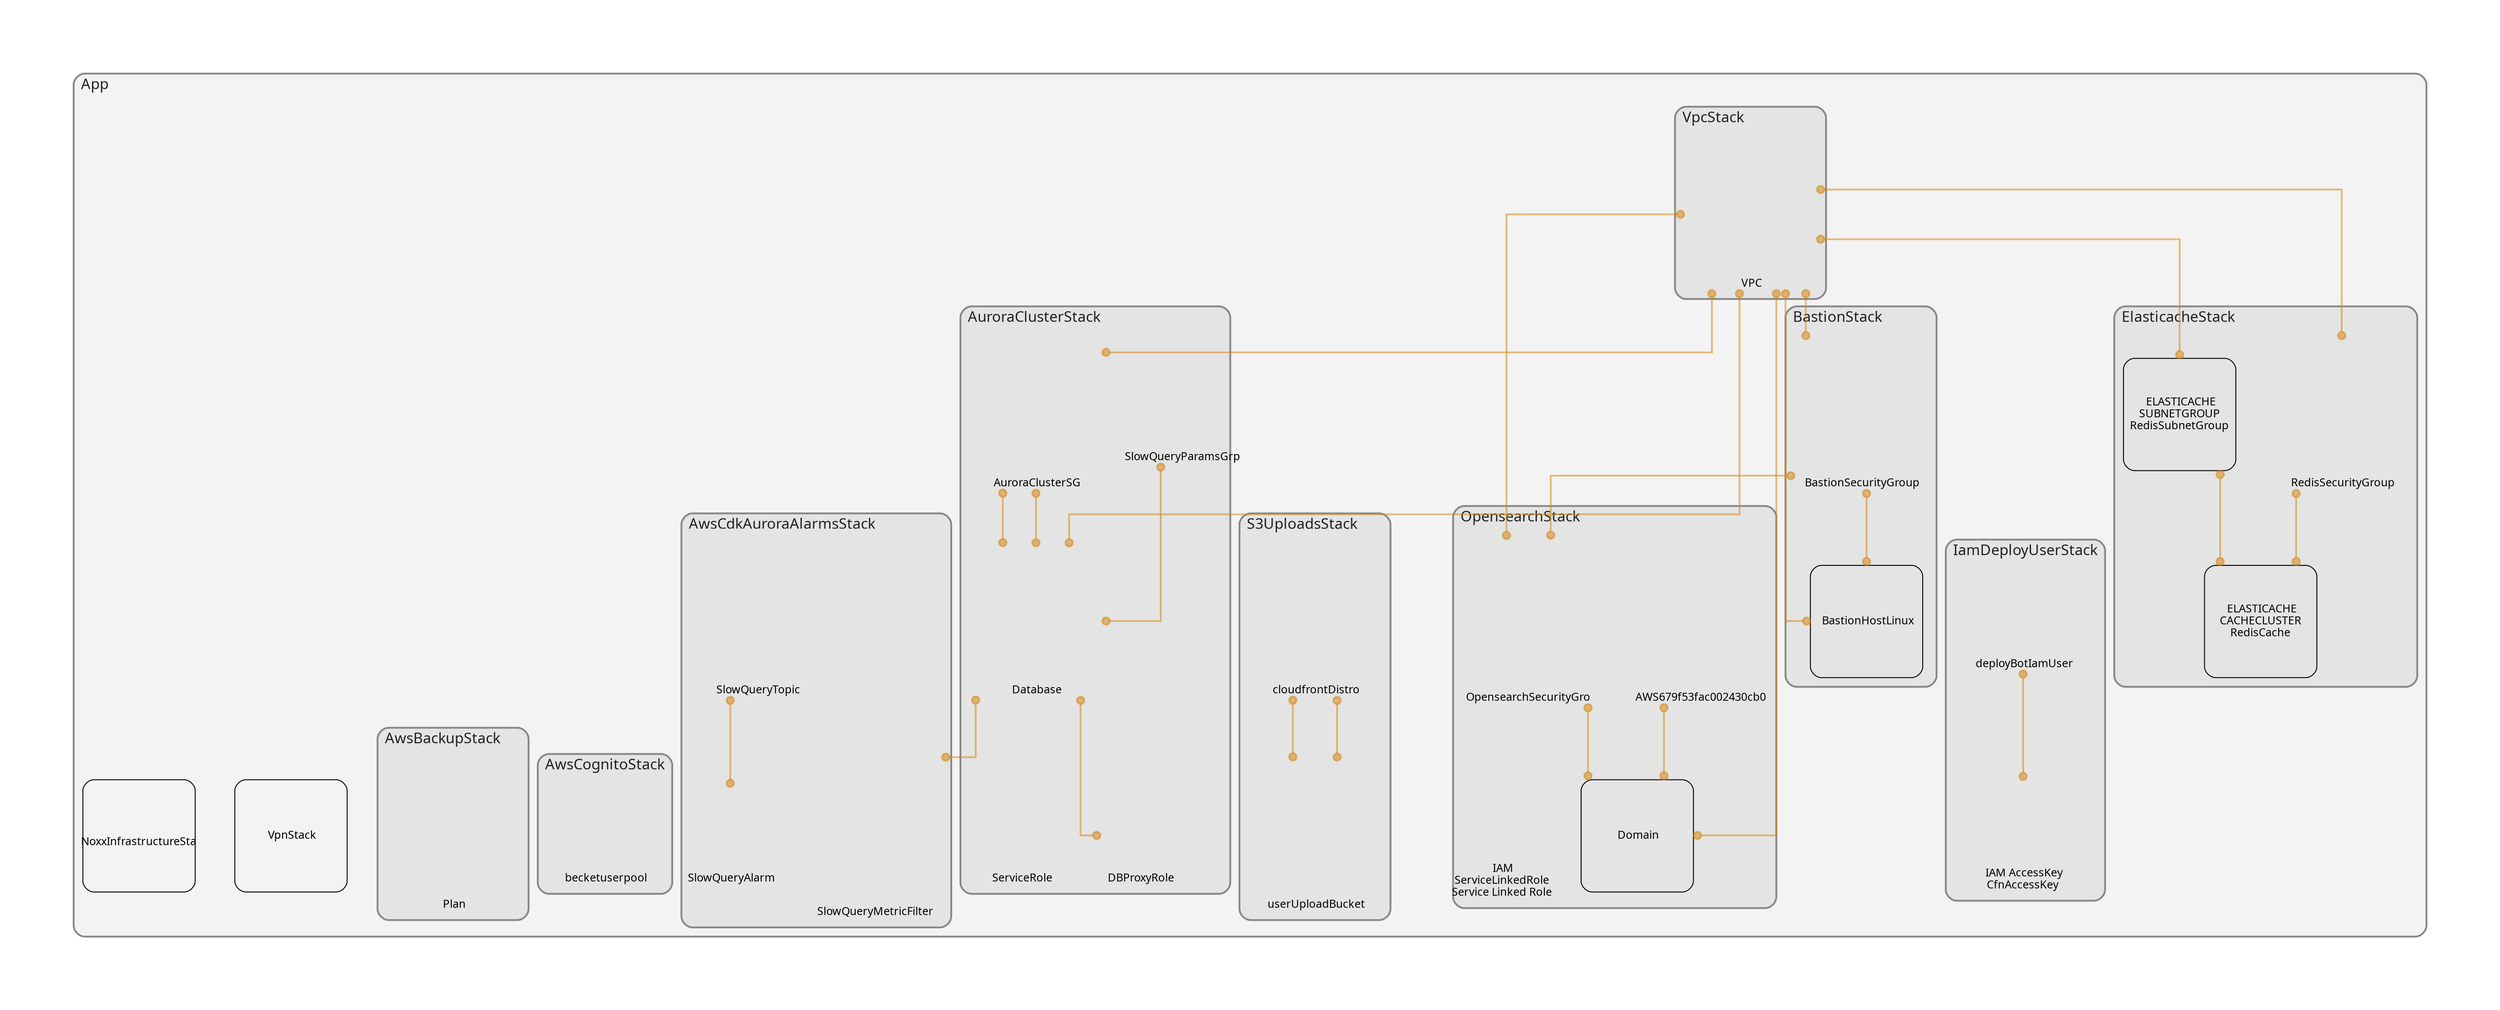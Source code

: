 digraph "Diagram" {
  splines = "ortho";
  pad = "1.0";
  nodesep = "0.60";
  ranksep = "0.75";
  fontname = "Sans-Serif";
  fontsize = "15";
  dpi = "200";
  rankdir = "BT";
  compound = "true";
  fontcolor = "#222222";
  edge [
    color = "#D5871488",
    penwidth = 2,
    arrowhead = "dot",
    arrowtail = "dot",
  ];
  node [
    shape = "box",
    style = "rounded",
    fixedsize = true,
    width = 1.7,
    height = 1.7,
    labelloc = "c",
    imagescale = true,
    fontname = "Sans-Serif",
    fontsize = 8,
    margin = 8,
  ];
  subgraph "App" {
    subgraph "cluster-SubGraph.App" {
      graph [
        label = "App",
        labelloc = "b",
        labeljust = "l",
        margin = "10",
        fontsize = "16",
        penwidth = "2",
        pencolor = "#888888",
        style = "filled,rounded",
        fillcolor = "#f3f3f3",
      ];
      "VpnStack" [
        label = " VpnStack",
        fontsize = 12,
      ];
      "NoxxInfrastructureStack" [
        label = "\nNoxxInfrastructureSta",
        fontsize = 12,
      ];
      subgraph "cluster-SubGraph.VpcStack" {
        graph [
          label = "VpcStack",
          labelloc = "b",
          labeljust = "l",
          margin = "10",
          fontsize = "16",
          penwidth = "2",
          pencolor = "#888888",
          style = "filled,rounded",
          fillcolor = "#e4e4e4",
        ];
        "VpcStack/VPC" [
          label = " VPC",
          fontsize = 12,
          image = "/Users/cody/workspace/beckett/infrastructure/node_modules/cdk-dia/icons/aws/Service/Arch_Networking-Content/64/Arch_Amazon-Virtual-Private-Cloud_64@5x.png",
          imagescale = "true",
          imagepos = "tc",
          penwidth = "0",
          shape = "node",
          fixedsize = "true",
          labelloc = "b",
          width = 2,
          height = 2.266,
        ];
      }
      subgraph "cluster-SubGraph.AuroraClusterStack" {
        graph [
          label = "AuroraClusterStack",
          labelloc = "b",
          labeljust = "l",
          margin = "10",
          fontsize = "16",
          penwidth = "2",
          pencolor = "#888888",
          style = "filled,rounded",
          fillcolor = "#e4e4e4",
        ];
        "AuroraClusterStack/SlowQueryParamsGrp" [
          label = " SlowQueryParamsGrp",
          fontsize = 12,
          image = "/Users/cody/workspace/beckett/infrastructure/node_modules/cdk-dia/icons/aws/Service/Arch_Database/64/Arch_Amazon-RDS_64@5x.png",
          imagescale = "true",
          imagepos = "tc",
          penwidth = "0",
          shape = "node",
          fixedsize = "true",
          labelloc = "b",
          width = 1.2,
          height = 1.466,
        ];
        "AuroraClusterStack/AuroraClusterSG" [
          label = " AuroraClusterSG",
          fontsize = 12,
          image = "/Users/cody/workspace/beckett/infrastructure/node_modules/cdk-dia/icons/aws/security_group.png",
          imagescale = "true",
          imagepos = "tc",
          penwidth = "0",
          shape = "node",
          fixedsize = "true",
          labelloc = "b",
          width = 2,
          height = 2.266,
        ];
        "AuroraClusterStack/Database" [
          label = " Database",
          fontsize = 12,
          image = "/Users/cody/workspace/beckett/infrastructure/node_modules/cdk-dia/icons/aws/Service/Arch_Database/64/Arch_Amazon-RDS_64@5x.png",
          imagescale = "true",
          imagepos = "tc",
          penwidth = "0",
          shape = "node",
          fixedsize = "true",
          labelloc = "b",
          width = 2,
          height = 2.266,
        ];
        "AuroraClusterStack/DBProxyRole" [
          label = " DBProxyRole",
          fontsize = 12,
          image = "/Users/cody/workspace/beckett/infrastructure/node_modules/cdk-dia/icons/aws/Service/Arch_Security-Identity-Compliance/64/Arch_AWS-Identity-and-Access-Management_64@5x.png",
          imagescale = "true",
          imagepos = "tc",
          penwidth = "0",
          shape = "node",
          fixedsize = "true",
          labelloc = "b",
          width = 1.2,
          height = 1.466,
        ];
        "AuroraClusterStack/LogRetentionaae0aa3c5b4d4f87b02d85b201efdd8a/ServiceRole" [
          label = " ServiceRole",
          fontsize = 12,
          image = "/Users/cody/workspace/beckett/infrastructure/node_modules/cdk-dia/icons/aws/Service/Arch_Security-Identity-Compliance/64/Arch_AWS-Identity-and-Access-Management_64@5x.png",
          imagescale = "true",
          imagepos = "tc",
          penwidth = "0",
          shape = "node",
          fixedsize = "true",
          labelloc = "b",
          width = 1.2,
          height = 1.466,
        ];
      }
      subgraph "cluster-SubGraph.BastionStack" {
        graph [
          label = "BastionStack",
          labelloc = "b",
          labeljust = "l",
          margin = "10",
          fontsize = "16",
          penwidth = "2",
          pencolor = "#888888",
          style = "filled,rounded",
          fillcolor = "#e4e4e4",
        ];
        "BastionStack/BastionSecurityGroup" [
          label = " BastionSecurityGroup",
          fontsize = 12,
          image = "/Users/cody/workspace/beckett/infrastructure/node_modules/cdk-dia/icons/aws/security_group.png",
          imagescale = "true",
          imagepos = "tc",
          penwidth = "0",
          shape = "node",
          fixedsize = "true",
          labelloc = "b",
          width = 2,
          height = 2.266,
        ];
        "BastionStack/BastionHostLinux" [
          label = " BastionHostLinux",
          fontsize = 12,
        ];
      }
      subgraph "cluster-SubGraph.ElasticacheStack" {
        graph [
          label = "ElasticacheStack",
          labelloc = "b",
          labeljust = "l",
          margin = "10",
          fontsize = "16",
          penwidth = "2",
          pencolor = "#888888",
          style = "filled,rounded",
          fillcolor = "#e4e4e4",
        ];
        "ElasticacheStack/RedisSubnetGroup" [
          label = " ELASTICACHE\nSUBNETGROUP\nRedisSubnetGroup",
          fontsize = 12,
        ];
        "ElasticacheStack/RedisSecurityGroup" [
          label = " RedisSecurityGroup",
          fontsize = 12,
          image = "/Users/cody/workspace/beckett/infrastructure/node_modules/cdk-dia/icons/aws/security_group.png",
          imagescale = "true",
          imagepos = "tc",
          penwidth = "0",
          shape = "node",
          fixedsize = "true",
          labelloc = "b",
          width = 2,
          height = 2.266,
        ];
        "ElasticacheStack/RedisCache" [
          label = " ELASTICACHE\nCACHECLUSTER\nRedisCache",
          fontsize = 12,
        ];
      }
      subgraph "cluster-SubGraph.IamDeployUserStack" {
        graph [
          label = "IamDeployUserStack",
          labelloc = "b",
          labeljust = "l",
          margin = "10",
          fontsize = "16",
          penwidth = "2",
          pencolor = "#888888",
          style = "filled,rounded",
          fillcolor = "#e4e4e4",
        ];
        "IamDeployUserStack/deployBotIamUser" [
          label = " deployBotIamUser",
          fontsize = 12,
          image = "/Users/cody/workspace/beckett/infrastructure/node_modules/cdk-dia/icons/aws/Service/Arch_Security-Identity-Compliance/64/Arch_AWS-Identity-and-Access-Management_64@5x.png",
          imagescale = "true",
          imagepos = "tc",
          penwidth = "0",
          shape = "node",
          fixedsize = "true",
          labelloc = "b",
          width = 1.2,
          height = 1.466,
        ];
        "IamDeployUserStack/CfnAccessKey" [
          label = " IAM AccessKey\nCfnAccessKey",
          fontsize = 12,
          image = "/Users/cody/workspace/beckett/infrastructure/node_modules/cdk-dia/icons/aws/Service/Arch_Security-Identity-Compliance/64/Arch_AWS-Identity-and-Access-Management_64@5x.png",
          imagescale = "true",
          imagepos = "tc",
          penwidth = "0",
          shape = "node",
          fixedsize = "true",
          labelloc = "b",
          width = 1.2,
          height = 1.682,
        ];
      }
      subgraph "cluster-SubGraph.OpensearchStack" {
        graph [
          label = "OpensearchStack",
          labelloc = "b",
          labeljust = "l",
          margin = "10",
          fontsize = "16",
          penwidth = "2",
          pencolor = "#888888",
          style = "filled,rounded",
          fillcolor = "#e4e4e4",
        ];
        "OpensearchStack/OpensearchSecurityGroup" [
          label = "\nOpensearchSecurityGro",
          fontsize = 12,
          image = "/Users/cody/workspace/beckett/infrastructure/node_modules/cdk-dia/icons/aws/security_group.png",
          imagescale = "true",
          imagepos = "tc",
          penwidth = "0",
          shape = "node",
          fixedsize = "true",
          labelloc = "b",
          width = 2,
          height = 2.4819999999999998,
        ];
        "OpensearchStack/Domain" [
          label = " Domain",
          fontsize = 12,
        ];
        "OpensearchStack/AWS679f53fac002430cb0da5b7982bd2287" [
          label = "\nAWS679f53fac002430cb0",
          fontsize = 12,
          image = "/Users/cody/workspace/beckett/infrastructure/node_modules/cdk-dia/icons/aws/Service/Arch_Compute/64/Arch_AWS-Lambda_64@5x.png",
          imagescale = "true",
          imagepos = "tc",
          penwidth = "0",
          shape = "node",
          fixedsize = "true",
          labelloc = "b",
          width = 2,
          height = 2.4819999999999998,
        ];
        "OpensearchStack/Service Linked Role" [
          label = " IAM\nServiceLinkedRole\nService Linked Role",
          fontsize = 12,
          image = "/Users/cody/workspace/beckett/infrastructure/node_modules/cdk-dia/icons/aws/Service/Arch_Security-Identity-Compliance/64/Arch_AWS-Identity-and-Access-Management_64@5x.png",
          imagescale = "true",
          imagepos = "tc",
          penwidth = "0",
          shape = "node",
          fixedsize = "true",
          labelloc = "b",
          width = 1.2,
          height = 1.898,
        ];
      }
      subgraph "cluster-SubGraph.S3UploadsStack" {
        graph [
          label = "S3UploadsStack",
          labelloc = "b",
          labeljust = "l",
          margin = "10",
          fontsize = "16",
          penwidth = "2",
          pencolor = "#888888",
          style = "filled,rounded",
          fillcolor = "#e4e4e4",
        ];
        "S3UploadsStack/userUploadBucket" [
          label = " userUploadBucket",
          fontsize = 12,
          image = "/Users/cody/workspace/beckett/infrastructure/node_modules/cdk-dia/icons/aws/Service/Arch_Storage/64/Arch_Amazon-S3-Standard_64@5x.png",
          imagescale = "true",
          imagepos = "tc",
          penwidth = "0",
          shape = "node",
          fixedsize = "true",
          labelloc = "b",
          width = 2,
          height = 2.266,
        ];
        "S3UploadsStack/cloudfrontDistro" [
          label = " cloudfrontDistro",
          fontsize = 12,
          image = "/Users/cody/workspace/beckett/infrastructure/node_modules/cdk-dia/icons/aws/Service/Arch_Networking-Content/64/Arch_Amazon-CloudFront_64@5x.png",
          imagescale = "true",
          imagepos = "tc",
          penwidth = "0",
          shape = "node",
          fixedsize = "true",
          labelloc = "b",
          width = 2,
          height = 2.266,
        ];
      }
      subgraph "cluster-SubGraph.AwsCdkAuroraAlarmsStack" {
        graph [
          label = "AwsCdkAuroraAlarmsStack",
          labelloc = "b",
          labeljust = "l",
          margin = "10",
          fontsize = "16",
          penwidth = "2",
          pencolor = "#888888",
          style = "filled,rounded",
          fillcolor = "#e4e4e4",
        ];
        "AwsCdkAuroraAlarmsStack/SlowQueryAlarm" [
          label = " SlowQueryAlarm",
          fontsize = 12,
          image = "/Users/cody/workspace/beckett/infrastructure/node_modules/cdk-dia/icons/aws/Service/Arch_Management-Governance/64/Arch_Amazon-CloudWatch_64@5x.png",
          imagescale = "true",
          imagepos = "tc",
          penwidth = "0",
          shape = "node",
          fixedsize = "true",
          labelloc = "b",
          width = 1.2,
          height = 1.466,
        ];
        "AwsCdkAuroraAlarmsStack/SlowQueryTopic" [
          label = " SlowQueryTopic",
          fontsize = 12,
          image = "/Users/cody/workspace/beckett/infrastructure/node_modules/cdk-dia/icons/aws/Service/Arch_App-Integration/Arch_64/Arch_AWS-Simple-Notification-Service_64@5x.png",
          imagescale = "true",
          imagepos = "tc",
          penwidth = "0",
          shape = "node",
          fixedsize = "true",
          labelloc = "b",
          width = 2,
          height = 2.266,
        ];
        "AwsCdkAuroraAlarmsStack/DbLogGroup/SlowQueryMetricFilter" [
          label = "\nSlowQueryMetricFilter",
          fontsize = 12,
          image = "/Users/cody/workspace/beckett/infrastructure/node_modules/cdk-dia/icons/aws/cloudwatch_metric_filter.png",
          imagescale = "true",
          imagepos = "tc",
          penwidth = "0",
          shape = "node",
          fixedsize = "true",
          labelloc = "b",
          width = 2,
          height = 2.4819999999999998,
        ];
      }
      subgraph "cluster-SubGraph.AwsCognitoStack" {
        graph [
          label = "AwsCognitoStack",
          labelloc = "b",
          labeljust = "l",
          margin = "10",
          fontsize = "16",
          penwidth = "2",
          pencolor = "#888888",
          style = "filled,rounded",
          fillcolor = "#e4e4e4",
        ];
        "AwsCognitoStack/becketuserpool" [
          label = " becketuserpool",
          fontsize = 12,
          image = "/Users/cody/workspace/beckett/infrastructure/node_modules/cdk-dia/icons/aws/Service/Arch_Security-Identity-Compliance/64/Arch_Amazon-Cognito_64.png",
          imagescale = "true",
          imagepos = "tc",
          penwidth = "0",
          shape = "node",
          fixedsize = "true",
          labelloc = "b",
          width = 1.2,
          height = 1.466,
        ];
      }
      subgraph "cluster-SubGraph.AwsBackupStack" {
        graph [
          label = "AwsBackupStack",
          labelloc = "b",
          labeljust = "l",
          margin = "10",
          fontsize = "16",
          penwidth = "2",
          pencolor = "#888888",
          style = "filled,rounded",
          fillcolor = "#e4e4e4",
        ];
        "AwsBackupStack/Plan" [
          label = " Plan",
          fontsize = 12,
          image = "/Users/cody/workspace/beckett/infrastructure/node_modules/cdk-dia/icons/aws/Service/Arch_Storage/64/Arch_AWS-Backup_64@5x.png",
          imagescale = "true",
          imagepos = "tc",
          penwidth = "0",
          shape = "node",
          fixedsize = "true",
          labelloc = "b",
          width = 2,
          height = 2.266,
        ];
      }
    }
  }
  "AuroraClusterStack/AuroraClusterSG" -> "VpcStack/VPC" [
    dir = "both",
  ];
  "AuroraClusterStack/AuroraClusterSG" -> "AuroraClusterStack/Database" [
    dir = "both",
  ];
  "AuroraClusterStack/Database" -> "VpcStack/VPC" [
    dir = "both",
  ];
  "AuroraClusterStack/Database" -> "AuroraClusterStack/SlowQueryParamsGrp" [
    dir = "both",
  ];
  "AuroraClusterStack/Database" -> "AuroraClusterStack/AuroraClusterSG" [
    dir = "both",
  ];
  "AuroraClusterStack/DBProxyRole" -> "AuroraClusterStack/Database" [
    dir = "both",
  ];
  "BastionStack/BastionSecurityGroup" -> "VpcStack/VPC" [
    dir = "both",
  ];
  "BastionStack/BastionHostLinux" -> "VpcStack/VPC" [
    dir = "both",
  ];
  "BastionStack/BastionHostLinux" -> "BastionStack/BastionSecurityGroup" [
    dir = "both",
  ];
  "ElasticacheStack/RedisSubnetGroup" -> "VpcStack/VPC" [
    dir = "both",
  ];
  "ElasticacheStack/RedisSecurityGroup" -> "VpcStack/VPC" [
    dir = "both",
  ];
  "ElasticacheStack/RedisCache" -> "ElasticacheStack/RedisSubnetGroup" [
    dir = "both",
  ];
  "ElasticacheStack/RedisCache" -> "ElasticacheStack/RedisSecurityGroup" [
    dir = "both",
  ];
  "IamDeployUserStack/CfnAccessKey" -> "IamDeployUserStack/deployBotIamUser" [
    dir = "both",
  ];
  "OpensearchStack/OpensearchSecurityGroup" -> "VpcStack/VPC" [
    dir = "both",
  ];
  "OpensearchStack/OpensearchSecurityGroup" -> "BastionStack/BastionSecurityGroup" [
    dir = "both",
  ];
  "OpensearchStack/Domain" -> "VpcStack/VPC" [
    dir = "both",
  ];
  "OpensearchStack/Domain" -> "OpensearchStack/OpensearchSecurityGroup" [
    dir = "both",
  ];
  "OpensearchStack/Domain" -> "OpensearchStack/AWS679f53fac002430cb0da5b7982bd2287" [
    dir = "both",
  ];
  "S3UploadsStack/userUploadBucket" -> "S3UploadsStack/cloudfrontDistro" [
    dir = "both",
  ];
  "S3UploadsStack/cloudfrontDistro" -> "S3UploadsStack/userUploadBucket" [
    dir = "both",
  ];
  "AwsCdkAuroraAlarmsStack/SlowQueryAlarm" -> "AwsCdkAuroraAlarmsStack/SlowQueryTopic" [
    dir = "both",
  ];
  "AwsCdkAuroraAlarmsStack/DbLogGroup/SlowQueryMetricFilter" -> "AuroraClusterStack/Database" [
    dir = "both",
  ];
}